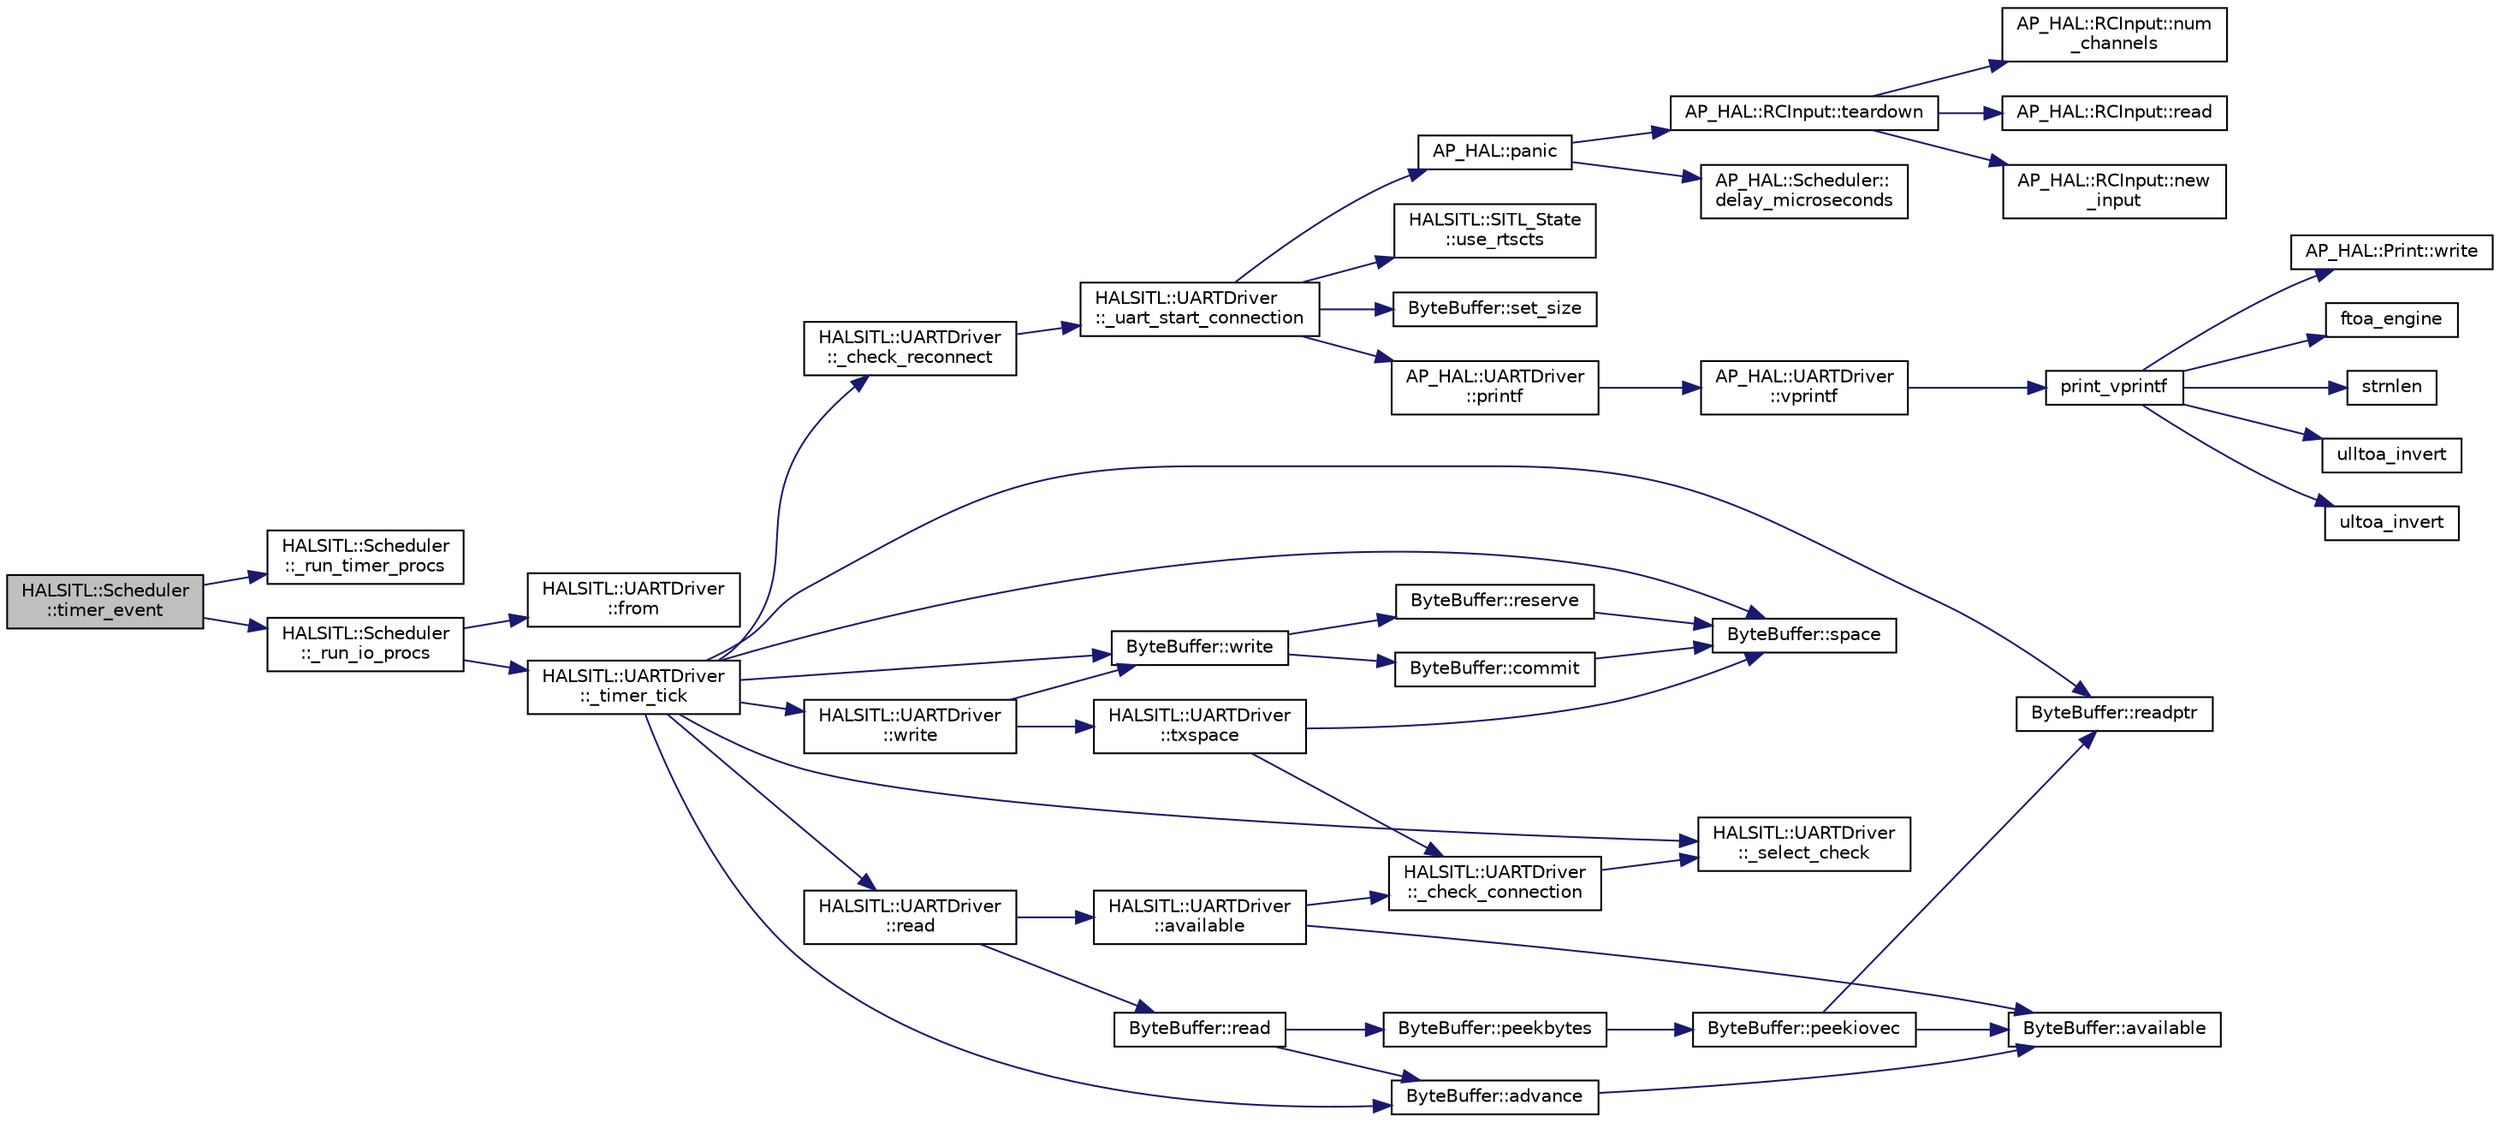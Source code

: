 digraph "HALSITL::Scheduler::timer_event"
{
 // INTERACTIVE_SVG=YES
  edge [fontname="Helvetica",fontsize="10",labelfontname="Helvetica",labelfontsize="10"];
  node [fontname="Helvetica",fontsize="10",shape=record];
  rankdir="LR";
  Node1 [label="HALSITL::Scheduler\l::timer_event",height=0.2,width=0.4,color="black", fillcolor="grey75", style="filled", fontcolor="black"];
  Node1 -> Node2 [color="midnightblue",fontsize="10",style="solid",fontname="Helvetica"];
  Node2 [label="HALSITL::Scheduler\l::_run_timer_procs",height=0.2,width=0.4,color="black", fillcolor="white", style="filled",URL="$classHALSITL_1_1Scheduler.html#a6618bdb46426e7ee621d5ca9ca62ed6b"];
  Node1 -> Node3 [color="midnightblue",fontsize="10",style="solid",fontname="Helvetica"];
  Node3 [label="HALSITL::Scheduler\l::_run_io_procs",height=0.2,width=0.4,color="black", fillcolor="white", style="filled",URL="$classHALSITL_1_1Scheduler.html#afc9da910e3db3f6c6795b34feb214327"];
  Node3 -> Node4 [color="midnightblue",fontsize="10",style="solid",fontname="Helvetica"];
  Node4 [label="HALSITL::UARTDriver\l::from",height=0.2,width=0.4,color="black", fillcolor="white", style="filled",URL="$classHALSITL_1_1UARTDriver.html#a326cdc4dcb725c0452c6cf33106488f9"];
  Node3 -> Node5 [color="midnightblue",fontsize="10",style="solid",fontname="Helvetica"];
  Node5 [label="HALSITL::UARTDriver\l::_timer_tick",height=0.2,width=0.4,color="black", fillcolor="white", style="filled",URL="$classHALSITL_1_1UARTDriver.html#a0518ce1498288dc92caf6bec9ed99b1b"];
  Node5 -> Node6 [color="midnightblue",fontsize="10",style="solid",fontname="Helvetica"];
  Node6 [label="HALSITL::UARTDriver\l::_check_reconnect",height=0.2,width=0.4,color="black", fillcolor="white", style="filled",URL="$classHALSITL_1_1UARTDriver.html#acd081404b05f50cd909846b84f164583"];
  Node6 -> Node7 [color="midnightblue",fontsize="10",style="solid",fontname="Helvetica"];
  Node7 [label="HALSITL::UARTDriver\l::_uart_start_connection",height=0.2,width=0.4,color="black", fillcolor="white", style="filled",URL="$classHALSITL_1_1UARTDriver.html#a378857176ba475df8fe41c5f77dedc83"];
  Node7 -> Node8 [color="midnightblue",fontsize="10",style="solid",fontname="Helvetica"];
  Node8 [label="ByteBuffer::set_size",height=0.2,width=0.4,color="black", fillcolor="white", style="filled",URL="$classByteBuffer.html#a4279e626cb21779cc92f7cf63b9cb3f7"];
  Node7 -> Node9 [color="midnightblue",fontsize="10",style="solid",fontname="Helvetica"];
  Node9 [label="AP_HAL::UARTDriver\l::printf",height=0.2,width=0.4,color="black", fillcolor="white", style="filled",URL="$classAP__HAL_1_1UARTDriver.html#a6ceedc792594e59fc7d80b39a435f027"];
  Node9 -> Node10 [color="midnightblue",fontsize="10",style="solid",fontname="Helvetica"];
  Node10 [label="AP_HAL::UARTDriver\l::vprintf",height=0.2,width=0.4,color="black", fillcolor="white", style="filled",URL="$classAP__HAL_1_1UARTDriver.html#aa8abfb6d6641299472c29ac1edde559f"];
  Node10 -> Node11 [color="midnightblue",fontsize="10",style="solid",fontname="Helvetica"];
  Node11 [label="print_vprintf",height=0.2,width=0.4,color="black", fillcolor="white", style="filled",URL="$print__vprintf_8cpp.html#a1534eaeab54696df96975b56d9f49212"];
  Node11 -> Node12 [color="midnightblue",fontsize="10",style="solid",fontname="Helvetica"];
  Node12 [label="AP_HAL::Print::write",height=0.2,width=0.4,color="black", fillcolor="white", style="filled",URL="$classAP__HAL_1_1Print.html#acc65391952a43334f8f5c9bef341f501"];
  Node11 -> Node13 [color="midnightblue",fontsize="10",style="solid",fontname="Helvetica"];
  Node13 [label="ftoa_engine",height=0.2,width=0.4,color="black", fillcolor="white", style="filled",URL="$ftoa__engine_8cpp.html#a1c28234da8f20b43c85890d4bb452947"];
  Node11 -> Node14 [color="midnightblue",fontsize="10",style="solid",fontname="Helvetica"];
  Node14 [label="strnlen",height=0.2,width=0.4,color="black", fillcolor="white", style="filled",URL="$replace_8cpp.html#a880bcc7b85a09e6254691bebd5344b51"];
  Node11 -> Node15 [color="midnightblue",fontsize="10",style="solid",fontname="Helvetica"];
  Node15 [label="ulltoa_invert",height=0.2,width=0.4,color="black", fillcolor="white", style="filled",URL="$utoa__invert_8cpp.html#a34926f552460b47c414ec4d83b32815c"];
  Node11 -> Node16 [color="midnightblue",fontsize="10",style="solid",fontname="Helvetica"];
  Node16 [label="ultoa_invert",height=0.2,width=0.4,color="black", fillcolor="white", style="filled",URL="$utoa__invert_8cpp.html#a5d99bba8e697c1e11da489d88fca8559"];
  Node7 -> Node17 [color="midnightblue",fontsize="10",style="solid",fontname="Helvetica"];
  Node17 [label="AP_HAL::panic",height=0.2,width=0.4,color="black", fillcolor="white", style="filled",URL="$namespaceAP__HAL.html#a71832f03d849a0c088f04fc98d3c8143"];
  Node17 -> Node18 [color="midnightblue",fontsize="10",style="solid",fontname="Helvetica"];
  Node18 [label="AP_HAL::RCInput::teardown",height=0.2,width=0.4,color="black", fillcolor="white", style="filled",URL="$classAP__HAL_1_1RCInput.html#a2bea13d38f2b9ae8bf5193a3a69f0a31"];
  Node18 -> Node19 [color="midnightblue",fontsize="10",style="solid",fontname="Helvetica"];
  Node19 [label="AP_HAL::RCInput::new\l_input",height=0.2,width=0.4,color="black", fillcolor="white", style="filled",URL="$classAP__HAL_1_1RCInput.html#aee1fade33080edef83dd7db0fad0f7da"];
  Node18 -> Node20 [color="midnightblue",fontsize="10",style="solid",fontname="Helvetica"];
  Node20 [label="AP_HAL::RCInput::num\l_channels",height=0.2,width=0.4,color="black", fillcolor="white", style="filled",URL="$classAP__HAL_1_1RCInput.html#ae55f959c6115c1f41783af3a2b6c4fcd"];
  Node18 -> Node21 [color="midnightblue",fontsize="10",style="solid",fontname="Helvetica"];
  Node21 [label="AP_HAL::RCInput::read",height=0.2,width=0.4,color="black", fillcolor="white", style="filled",URL="$classAP__HAL_1_1RCInput.html#a078fd7e6d2e6a899009ec674a8e03498"];
  Node17 -> Node22 [color="midnightblue",fontsize="10",style="solid",fontname="Helvetica"];
  Node22 [label="AP_HAL::Scheduler::\ldelay_microseconds",height=0.2,width=0.4,color="black", fillcolor="white", style="filled",URL="$classAP__HAL_1_1Scheduler.html#a78c4f1b1f192ac1c99544b6cc8f099b0"];
  Node7 -> Node23 [color="midnightblue",fontsize="10",style="solid",fontname="Helvetica"];
  Node23 [label="HALSITL::SITL_State\l::use_rtscts",height=0.2,width=0.4,color="black", fillcolor="white", style="filled",URL="$classHALSITL_1_1SITL__State.html#a57a92ce02d9c9b82cb12bf78572dfbfa"];
  Node5 -> Node24 [color="midnightblue",fontsize="10",style="solid",fontname="Helvetica"];
  Node24 [label="ByteBuffer::readptr",height=0.2,width=0.4,color="black", fillcolor="white", style="filled",URL="$classByteBuffer.html#ac8877785d9931ae293a216b46951b4a1"];
  Node5 -> Node25 [color="midnightblue",fontsize="10",style="solid",fontname="Helvetica"];
  Node25 [label="HALSITL::UARTDriver\l::write",height=0.2,width=0.4,color="black", fillcolor="white", style="filled",URL="$classHALSITL_1_1UARTDriver.html#add3c72133b45ed4006a9bdaaf5fde677"];
  Node25 -> Node26 [color="midnightblue",fontsize="10",style="solid",fontname="Helvetica"];
  Node26 [label="HALSITL::UARTDriver\l::txspace",height=0.2,width=0.4,color="black", fillcolor="white", style="filled",URL="$classHALSITL_1_1UARTDriver.html#a79b346ccb9ef5581a13d113364883250"];
  Node26 -> Node27 [color="midnightblue",fontsize="10",style="solid",fontname="Helvetica"];
  Node27 [label="HALSITL::UARTDriver\l::_check_connection",height=0.2,width=0.4,color="black", fillcolor="white", style="filled",URL="$classHALSITL_1_1UARTDriver.html#af540d04ec612fa06ec6a75b77d73ba4d"];
  Node27 -> Node28 [color="midnightblue",fontsize="10",style="solid",fontname="Helvetica"];
  Node28 [label="HALSITL::UARTDriver\l::_select_check",height=0.2,width=0.4,color="black", fillcolor="white", style="filled",URL="$classHALSITL_1_1UARTDriver.html#a8b8c6116a527641b0c1a2f907c673740"];
  Node26 -> Node29 [color="midnightblue",fontsize="10",style="solid",fontname="Helvetica"];
  Node29 [label="ByteBuffer::space",height=0.2,width=0.4,color="black", fillcolor="white", style="filled",URL="$classByteBuffer.html#a3b74f00bbdcb833f98ed59facfa41478"];
  Node25 -> Node30 [color="midnightblue",fontsize="10",style="solid",fontname="Helvetica"];
  Node30 [label="ByteBuffer::write",height=0.2,width=0.4,color="black", fillcolor="white", style="filled",URL="$classByteBuffer.html#ac57883bb2bce8263d26221a250f452dc"];
  Node30 -> Node31 [color="midnightblue",fontsize="10",style="solid",fontname="Helvetica"];
  Node31 [label="ByteBuffer::reserve",height=0.2,width=0.4,color="black", fillcolor="white", style="filled",URL="$classByteBuffer.html#ad5f9e7af638987efeadb7b4bb9c0ae28"];
  Node31 -> Node29 [color="midnightblue",fontsize="10",style="solid",fontname="Helvetica"];
  Node30 -> Node32 [color="midnightblue",fontsize="10",style="solid",fontname="Helvetica"];
  Node32 [label="ByteBuffer::commit",height=0.2,width=0.4,color="black", fillcolor="white", style="filled",URL="$classByteBuffer.html#a866914509694b8f71af1280ad2eba222"];
  Node32 -> Node29 [color="midnightblue",fontsize="10",style="solid",fontname="Helvetica"];
  Node5 -> Node33 [color="midnightblue",fontsize="10",style="solid",fontname="Helvetica"];
  Node33 [label="ByteBuffer::advance",height=0.2,width=0.4,color="black", fillcolor="white", style="filled",URL="$classByteBuffer.html#a876a74665a4f4358cf2a57941543d0d6"];
  Node33 -> Node34 [color="midnightblue",fontsize="10",style="solid",fontname="Helvetica"];
  Node34 [label="ByteBuffer::available",height=0.2,width=0.4,color="black", fillcolor="white", style="filled",URL="$classByteBuffer.html#aacbc04305e267a33a431f8736f8d0d5d"];
  Node5 -> Node29 [color="midnightblue",fontsize="10",style="solid",fontname="Helvetica"];
  Node5 -> Node35 [color="midnightblue",fontsize="10",style="solid",fontname="Helvetica"];
  Node35 [label="HALSITL::UARTDriver\l::read",height=0.2,width=0.4,color="black", fillcolor="white", style="filled",URL="$classHALSITL_1_1UARTDriver.html#a5f1033efb64a9e2f3c1a3010bb67f4c8"];
  Node35 -> Node36 [color="midnightblue",fontsize="10",style="solid",fontname="Helvetica"];
  Node36 [label="HALSITL::UARTDriver\l::available",height=0.2,width=0.4,color="black", fillcolor="white", style="filled",URL="$classHALSITL_1_1UARTDriver.html#a160c3d91ce72b5d353106235af5395d0"];
  Node36 -> Node27 [color="midnightblue",fontsize="10",style="solid",fontname="Helvetica"];
  Node36 -> Node34 [color="midnightblue",fontsize="10",style="solid",fontname="Helvetica"];
  Node35 -> Node37 [color="midnightblue",fontsize="10",style="solid",fontname="Helvetica"];
  Node37 [label="ByteBuffer::read",height=0.2,width=0.4,color="black", fillcolor="white", style="filled",URL="$classByteBuffer.html#ac9f5cce862fd90705d27cf1d7ba24ebc"];
  Node37 -> Node38 [color="midnightblue",fontsize="10",style="solid",fontname="Helvetica"];
  Node38 [label="ByteBuffer::peekbytes",height=0.2,width=0.4,color="black", fillcolor="white", style="filled",URL="$classByteBuffer.html#af34d398a28a23bf19cad598487eeb54d"];
  Node38 -> Node39 [color="midnightblue",fontsize="10",style="solid",fontname="Helvetica"];
  Node39 [label="ByteBuffer::peekiovec",height=0.2,width=0.4,color="black", fillcolor="white", style="filled",URL="$classByteBuffer.html#a413289b6d4cc7f9550b9c75dc7e886d5"];
  Node39 -> Node34 [color="midnightblue",fontsize="10",style="solid",fontname="Helvetica"];
  Node39 -> Node24 [color="midnightblue",fontsize="10",style="solid",fontname="Helvetica"];
  Node37 -> Node33 [color="midnightblue",fontsize="10",style="solid",fontname="Helvetica"];
  Node5 -> Node28 [color="midnightblue",fontsize="10",style="solid",fontname="Helvetica"];
  Node5 -> Node30 [color="midnightblue",fontsize="10",style="solid",fontname="Helvetica"];
}
